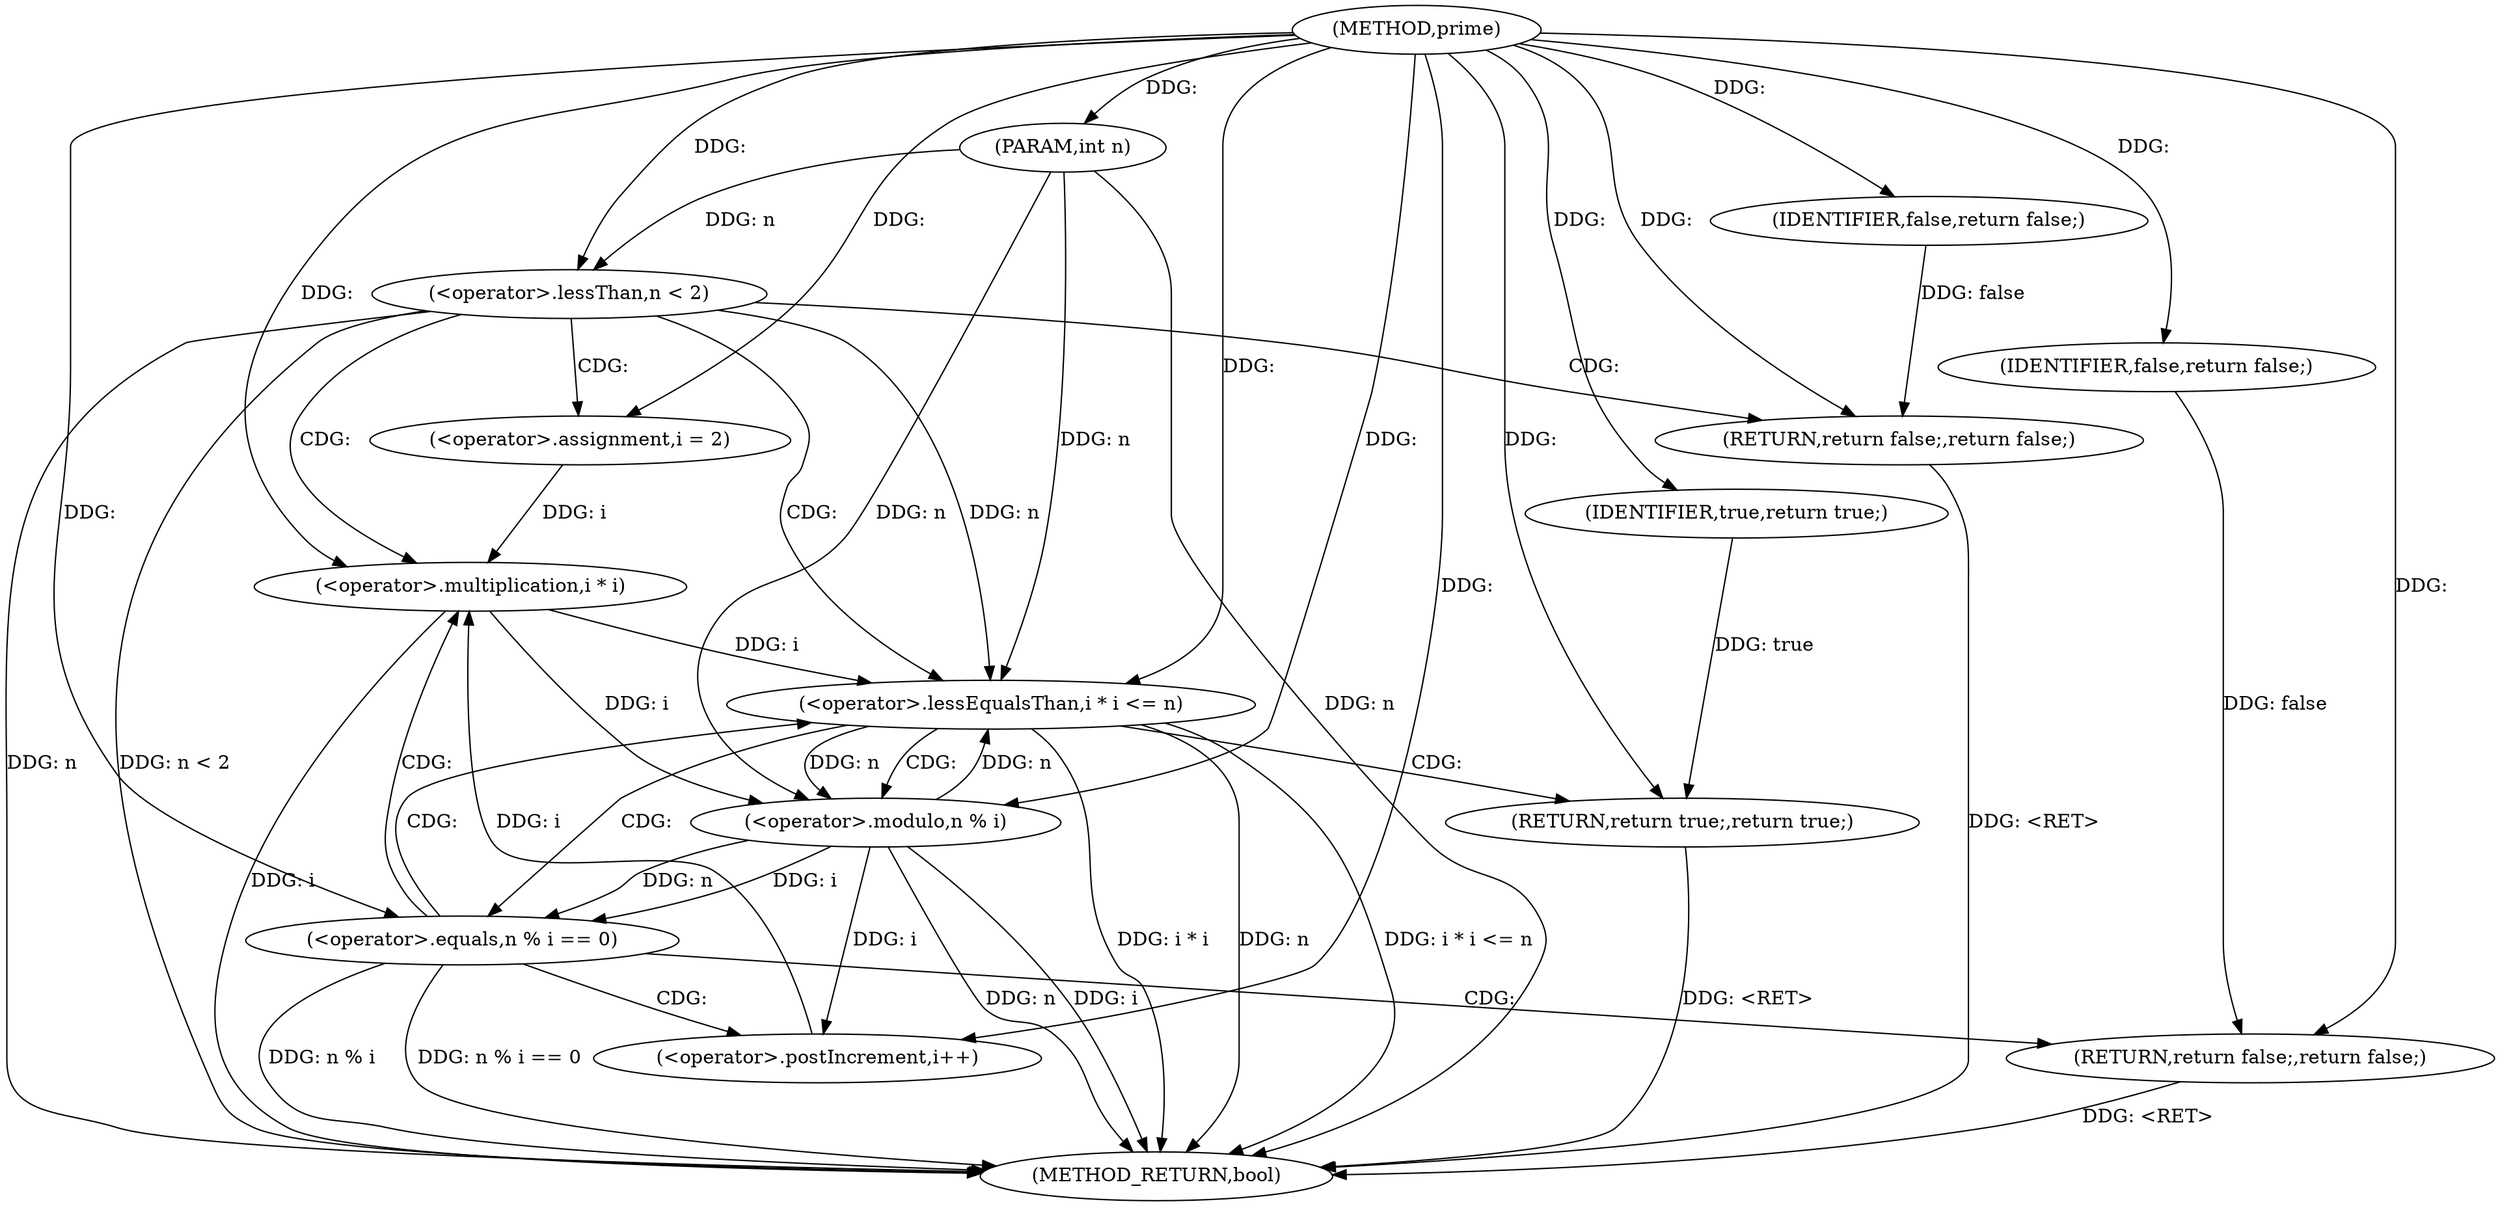 digraph "prime" {  
"1000431" [label = "(METHOD,prime)" ]
"1000463" [label = "(METHOD_RETURN,bool)" ]
"1000432" [label = "(PARAM,int n)" ]
"1000461" [label = "(RETURN,return true;,return true;)" ]
"1000435" [label = "(<operator>.lessThan,n < 2)" ]
"1000438" [label = "(RETURN,return false;,return false;)" ]
"1000442" [label = "(<operator>.assignment,i = 2)" ]
"1000445" [label = "(<operator>.lessEqualsThan,i * i <= n)" ]
"1000450" [label = "(<operator>.postIncrement,i++)" ]
"1000462" [label = "(IDENTIFIER,true,return true;)" ]
"1000439" [label = "(IDENTIFIER,false,return false;)" ]
"1000446" [label = "(<operator>.multiplication,i * i)" ]
"1000454" [label = "(<operator>.equals,n % i == 0)" ]
"1000459" [label = "(RETURN,return false;,return false;)" ]
"1000460" [label = "(IDENTIFIER,false,return false;)" ]
"1000455" [label = "(<operator>.modulo,n % i)" ]
  "1000459" -> "1000463"  [ label = "DDG: <RET>"] 
  "1000432" -> "1000463"  [ label = "DDG: n"] 
  "1000435" -> "1000463"  [ label = "DDG: n"] 
  "1000435" -> "1000463"  [ label = "DDG: n < 2"] 
  "1000446" -> "1000463"  [ label = "DDG: i"] 
  "1000445" -> "1000463"  [ label = "DDG: i * i"] 
  "1000445" -> "1000463"  [ label = "DDG: n"] 
  "1000445" -> "1000463"  [ label = "DDG: i * i <= n"] 
  "1000455" -> "1000463"  [ label = "DDG: n"] 
  "1000455" -> "1000463"  [ label = "DDG: i"] 
  "1000454" -> "1000463"  [ label = "DDG: n % i"] 
  "1000454" -> "1000463"  [ label = "DDG: n % i == 0"] 
  "1000438" -> "1000463"  [ label = "DDG: <RET>"] 
  "1000461" -> "1000463"  [ label = "DDG: <RET>"] 
  "1000431" -> "1000432"  [ label = "DDG: "] 
  "1000462" -> "1000461"  [ label = "DDG: true"] 
  "1000431" -> "1000461"  [ label = "DDG: "] 
  "1000439" -> "1000438"  [ label = "DDG: false"] 
  "1000431" -> "1000438"  [ label = "DDG: "] 
  "1000431" -> "1000442"  [ label = "DDG: "] 
  "1000431" -> "1000462"  [ label = "DDG: "] 
  "1000432" -> "1000435"  [ label = "DDG: n"] 
  "1000431" -> "1000435"  [ label = "DDG: "] 
  "1000431" -> "1000439"  [ label = "DDG: "] 
  "1000446" -> "1000445"  [ label = "DDG: i"] 
  "1000435" -> "1000445"  [ label = "DDG: n"] 
  "1000455" -> "1000445"  [ label = "DDG: n"] 
  "1000432" -> "1000445"  [ label = "DDG: n"] 
  "1000431" -> "1000445"  [ label = "DDG: "] 
  "1000455" -> "1000450"  [ label = "DDG: i"] 
  "1000431" -> "1000450"  [ label = "DDG: "] 
  "1000442" -> "1000446"  [ label = "DDG: i"] 
  "1000450" -> "1000446"  [ label = "DDG: i"] 
  "1000431" -> "1000446"  [ label = "DDG: "] 
  "1000460" -> "1000459"  [ label = "DDG: false"] 
  "1000431" -> "1000459"  [ label = "DDG: "] 
  "1000455" -> "1000454"  [ label = "DDG: i"] 
  "1000455" -> "1000454"  [ label = "DDG: n"] 
  "1000431" -> "1000454"  [ label = "DDG: "] 
  "1000431" -> "1000460"  [ label = "DDG: "] 
  "1000445" -> "1000455"  [ label = "DDG: n"] 
  "1000432" -> "1000455"  [ label = "DDG: n"] 
  "1000431" -> "1000455"  [ label = "DDG: "] 
  "1000446" -> "1000455"  [ label = "DDG: i"] 
  "1000435" -> "1000446"  [ label = "CDG: "] 
  "1000435" -> "1000438"  [ label = "CDG: "] 
  "1000435" -> "1000445"  [ label = "CDG: "] 
  "1000435" -> "1000442"  [ label = "CDG: "] 
  "1000445" -> "1000461"  [ label = "CDG: "] 
  "1000445" -> "1000454"  [ label = "CDG: "] 
  "1000445" -> "1000455"  [ label = "CDG: "] 
  "1000454" -> "1000459"  [ label = "CDG: "] 
  "1000454" -> "1000446"  [ label = "CDG: "] 
  "1000454" -> "1000450"  [ label = "CDG: "] 
  "1000454" -> "1000445"  [ label = "CDG: "] 
}
